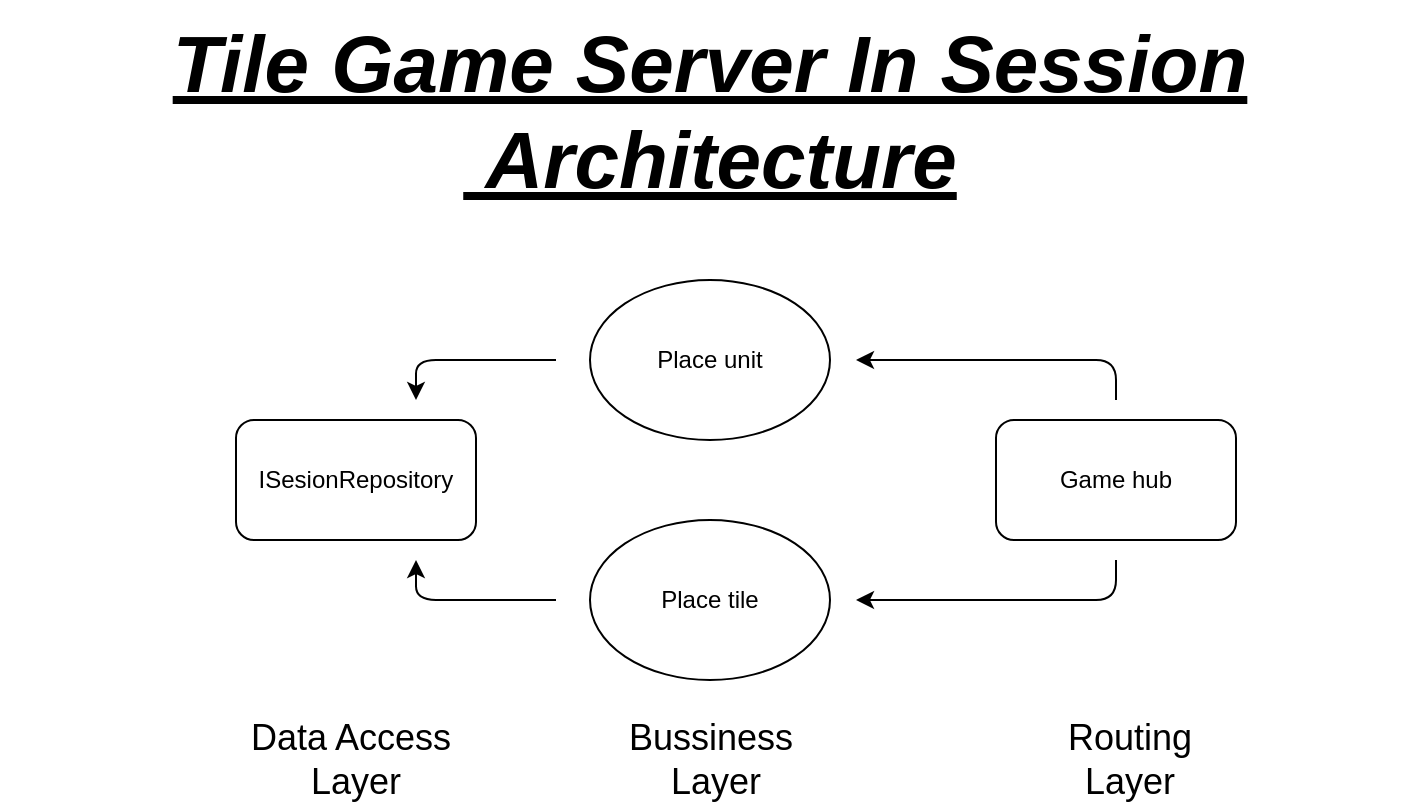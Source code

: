 <mxfile version="14.9.1" type="device"><diagram id="zs68d7hvvTR-MqtRcNAH" name="Page-1"><mxGraphModel dx="1422" dy="762" grid="1" gridSize="10" guides="1" tooltips="1" connect="1" arrows="1" fold="1" page="1" pageScale="1" pageWidth="827" pageHeight="1169" math="0" shadow="0"><root><mxCell id="0"/><mxCell id="1" parent="0"/><mxCell id="57feNAYNzXfSAhMgYncy-16" value="ISesionRepository" style="rounded=1;whiteSpace=wrap;html=1;" parent="1" vertex="1"><mxGeometry x="440" y="220" width="120" height="60" as="geometry"/></mxCell><mxCell id="57feNAYNzXfSAhMgYncy-18" value="Game hub" style="rounded=1;whiteSpace=wrap;html=1;" parent="1" vertex="1"><mxGeometry x="820" y="220" width="120" height="60" as="geometry"/></mxCell><mxCell id="57feNAYNzXfSAhMgYncy-19" value="" style="endArrow=classic;html=1;shadow=0;align=center;edgeStyle=elbowEdgeStyle;" parent="1" edge="1"><mxGeometry width="50" height="50" relative="1" as="geometry"><mxPoint x="880" y="210" as="sourcePoint"/><mxPoint x="750" y="190" as="targetPoint"/><Array as="points"><mxPoint x="880" y="190"/></Array></mxGeometry></mxCell><mxCell id="57feNAYNzXfSAhMgYncy-30" value="Tile Game Server In Session&lt;br&gt;&amp;nbsp;Architecture" style="text;html=1;strokeColor=none;fillColor=none;align=center;verticalAlign=middle;whiteSpace=wrap;rounded=0;fontStyle=7;horizontal=1;fontSize=40;" parent="1" vertex="1"><mxGeometry x="322" y="10" width="710" height="110" as="geometry"/></mxCell><mxCell id="57feNAYNzXfSAhMgYncy-36" value="" style="endArrow=classic;html=1;shadow=0;align=center;edgeStyle=elbowEdgeStyle;" parent="1" edge="1"><mxGeometry width="50" height="50" relative="1" as="geometry"><mxPoint x="880" y="290" as="sourcePoint"/><mxPoint x="750" y="310" as="targetPoint"/><Array as="points"><mxPoint x="880" y="300"/></Array></mxGeometry></mxCell><mxCell id="57feNAYNzXfSAhMgYncy-37" value="" style="endArrow=classic;html=1;shadow=0;fontSize=12;align=center;" parent="1" edge="1"><mxGeometry width="50" height="50" relative="1" as="geometry"><mxPoint x="600" y="310" as="sourcePoint"/><mxPoint x="530" y="290" as="targetPoint"/><Array as="points"><mxPoint x="530" y="310"/></Array></mxGeometry></mxCell><mxCell id="57feNAYNzXfSAhMgYncy-38" value="" style="endArrow=classic;html=1;shadow=0;fontSize=12;align=center;" parent="1" edge="1"><mxGeometry width="50" height="50" relative="1" as="geometry"><mxPoint x="600" y="190" as="sourcePoint"/><mxPoint x="530" y="210" as="targetPoint"/><Array as="points"><mxPoint x="530" y="190"/></Array></mxGeometry></mxCell><mxCell id="57feNAYNzXfSAhMgYncy-39" value="Place unit" style="ellipse;whiteSpace=wrap;html=1;fontSize=12;align=center;verticalAlign=middle;" parent="1" vertex="1"><mxGeometry x="617" y="150" width="120" height="80" as="geometry"/></mxCell><mxCell id="57feNAYNzXfSAhMgYncy-40" value="Place tile" style="ellipse;whiteSpace=wrap;html=1;fontSize=12;align=center;verticalAlign=middle;" parent="1" vertex="1"><mxGeometry x="617" y="270" width="120" height="80" as="geometry"/></mxCell><mxCell id="YDsrvAvlM_w_qQH1EyTT-2" value="&lt;font style=&quot;font-size: 18px&quot;&gt;Data Access&amp;nbsp;&lt;br&gt;Layer&lt;/font&gt;" style="text;html=1;strokeColor=none;fillColor=none;align=center;verticalAlign=middle;whiteSpace=wrap;rounded=0;" parent="1" vertex="1"><mxGeometry x="440" y="380" width="120" height="20" as="geometry"/></mxCell><mxCell id="YDsrvAvlM_w_qQH1EyTT-3" value="&lt;font style=&quot;font-size: 18px&quot;&gt;Bussiness&amp;nbsp;&lt;br&gt;Layer&lt;/font&gt;" style="text;html=1;strokeColor=none;fillColor=none;align=center;verticalAlign=middle;whiteSpace=wrap;rounded=0;" parent="1" vertex="1"><mxGeometry x="620" y="380" width="120" height="20" as="geometry"/></mxCell><mxCell id="YDsrvAvlM_w_qQH1EyTT-5" value="&lt;font style=&quot;font-size: 18px&quot;&gt;Routing&lt;br&gt;Layer&lt;/font&gt;" style="text;html=1;strokeColor=none;fillColor=none;align=center;verticalAlign=middle;whiteSpace=wrap;rounded=0;" parent="1" vertex="1"><mxGeometry x="827" y="380" width="120" height="20" as="geometry"/></mxCell></root></mxGraphModel></diagram></mxfile>